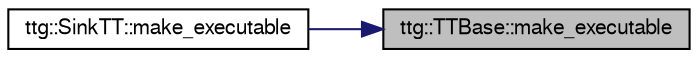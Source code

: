 digraph "ttg::TTBase::make_executable"
{
 // LATEX_PDF_SIZE
  edge [fontname="FreeSans",fontsize="10",labelfontname="FreeSans",labelfontsize="10"];
  node [fontname="FreeSans",fontsize="10",shape=record];
  rankdir="RL";
  Node1 [label="ttg::TTBase::make_executable",height=0.2,width=0.4,color="black", fillcolor="grey75", style="filled", fontcolor="black",tooltip=" "];
  Node1 -> Node2 [dir="back",color="midnightblue",fontsize="10",style="solid",fontname="FreeSans"];
  Node2 [label="ttg::SinkTT::make_executable",height=0.2,width=0.4,color="black", fillcolor="white", style="filled",URL="$classttg_1_1_sink_t_t.html#a7e8a80467fda79d42aba702c584ec740",tooltip=" "];
}
